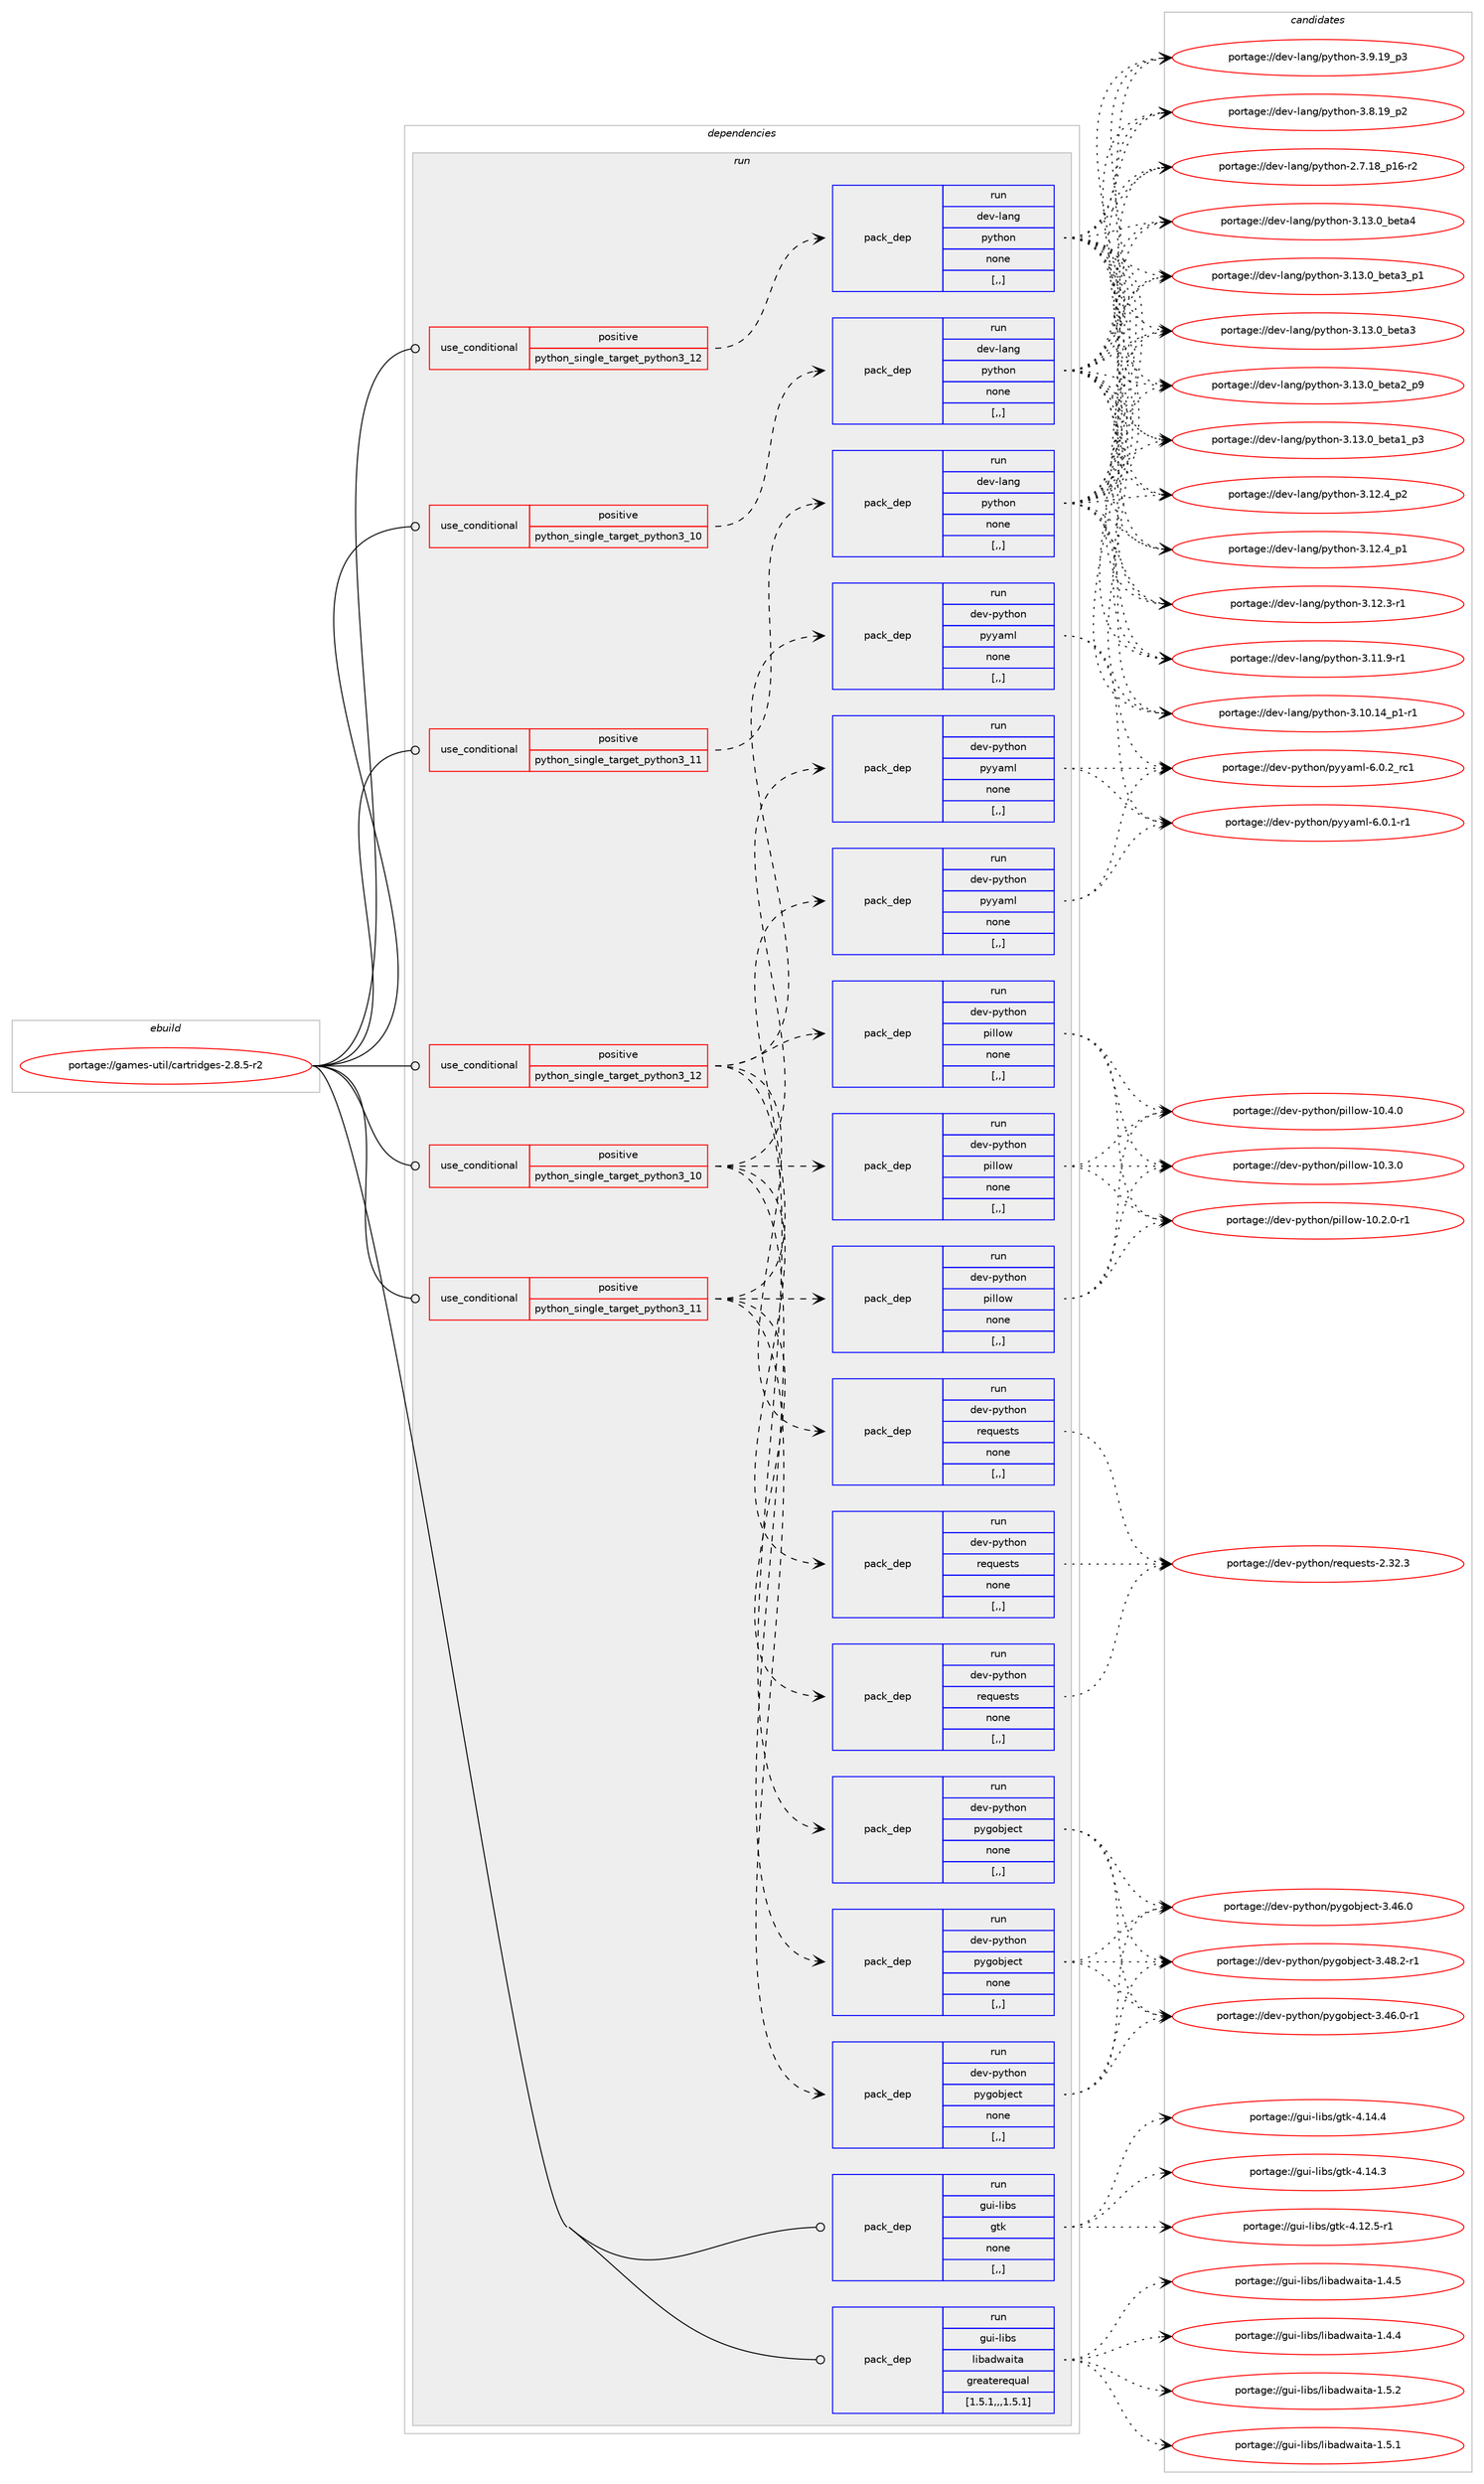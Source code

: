 digraph prolog {

# *************
# Graph options
# *************

newrank=true;
concentrate=true;
compound=true;
graph [rankdir=LR,fontname=Helvetica,fontsize=10,ranksep=1.5];#, ranksep=2.5, nodesep=0.2];
edge  [arrowhead=vee];
node  [fontname=Helvetica,fontsize=10];

# **********
# The ebuild
# **********

subgraph cluster_leftcol {
color=gray;
label=<<i>ebuild</i>>;
id [label="portage://games-util/cartridges-2.8.5-r2", color=red, width=4, href="../games-util/cartridges-2.8.5-r2.svg"];
}

# ****************
# The dependencies
# ****************

subgraph cluster_midcol {
color=gray;
label=<<i>dependencies</i>>;
subgraph cluster_compile {
fillcolor="#eeeeee";
style=filled;
label=<<i>compile</i>>;
}
subgraph cluster_compileandrun {
fillcolor="#eeeeee";
style=filled;
label=<<i>compile and run</i>>;
}
subgraph cluster_run {
fillcolor="#eeeeee";
style=filled;
label=<<i>run</i>>;
subgraph cond64899 {
dependency235178 [label=<<TABLE BORDER="0" CELLBORDER="1" CELLSPACING="0" CELLPADDING="4"><TR><TD ROWSPAN="3" CELLPADDING="10">use_conditional</TD></TR><TR><TD>positive</TD></TR><TR><TD>python_single_target_python3_10</TD></TR></TABLE>>, shape=none, color=red];
subgraph pack168756 {
dependency235179 [label=<<TABLE BORDER="0" CELLBORDER="1" CELLSPACING="0" CELLPADDING="4" WIDTH="220"><TR><TD ROWSPAN="6" CELLPADDING="30">pack_dep</TD></TR><TR><TD WIDTH="110">run</TD></TR><TR><TD>dev-lang</TD></TR><TR><TD>python</TD></TR><TR><TD>none</TD></TR><TR><TD>[,,]</TD></TR></TABLE>>, shape=none, color=blue];
}
dependency235178:e -> dependency235179:w [weight=20,style="dashed",arrowhead="vee"];
}
id:e -> dependency235178:w [weight=20,style="solid",arrowhead="odot"];
subgraph cond64900 {
dependency235180 [label=<<TABLE BORDER="0" CELLBORDER="1" CELLSPACING="0" CELLPADDING="4"><TR><TD ROWSPAN="3" CELLPADDING="10">use_conditional</TD></TR><TR><TD>positive</TD></TR><TR><TD>python_single_target_python3_10</TD></TR></TABLE>>, shape=none, color=red];
subgraph pack168757 {
dependency235181 [label=<<TABLE BORDER="0" CELLBORDER="1" CELLSPACING="0" CELLPADDING="4" WIDTH="220"><TR><TD ROWSPAN="6" CELLPADDING="30">pack_dep</TD></TR><TR><TD WIDTH="110">run</TD></TR><TR><TD>dev-python</TD></TR><TR><TD>pillow</TD></TR><TR><TD>none</TD></TR><TR><TD>[,,]</TD></TR></TABLE>>, shape=none, color=blue];
}
dependency235180:e -> dependency235181:w [weight=20,style="dashed",arrowhead="vee"];
subgraph pack168758 {
dependency235182 [label=<<TABLE BORDER="0" CELLBORDER="1" CELLSPACING="0" CELLPADDING="4" WIDTH="220"><TR><TD ROWSPAN="6" CELLPADDING="30">pack_dep</TD></TR><TR><TD WIDTH="110">run</TD></TR><TR><TD>dev-python</TD></TR><TR><TD>pygobject</TD></TR><TR><TD>none</TD></TR><TR><TD>[,,]</TD></TR></TABLE>>, shape=none, color=blue];
}
dependency235180:e -> dependency235182:w [weight=20,style="dashed",arrowhead="vee"];
subgraph pack168759 {
dependency235183 [label=<<TABLE BORDER="0" CELLBORDER="1" CELLSPACING="0" CELLPADDING="4" WIDTH="220"><TR><TD ROWSPAN="6" CELLPADDING="30">pack_dep</TD></TR><TR><TD WIDTH="110">run</TD></TR><TR><TD>dev-python</TD></TR><TR><TD>pyyaml</TD></TR><TR><TD>none</TD></TR><TR><TD>[,,]</TD></TR></TABLE>>, shape=none, color=blue];
}
dependency235180:e -> dependency235183:w [weight=20,style="dashed",arrowhead="vee"];
subgraph pack168760 {
dependency235184 [label=<<TABLE BORDER="0" CELLBORDER="1" CELLSPACING="0" CELLPADDING="4" WIDTH="220"><TR><TD ROWSPAN="6" CELLPADDING="30">pack_dep</TD></TR><TR><TD WIDTH="110">run</TD></TR><TR><TD>dev-python</TD></TR><TR><TD>requests</TD></TR><TR><TD>none</TD></TR><TR><TD>[,,]</TD></TR></TABLE>>, shape=none, color=blue];
}
dependency235180:e -> dependency235184:w [weight=20,style="dashed",arrowhead="vee"];
}
id:e -> dependency235180:w [weight=20,style="solid",arrowhead="odot"];
subgraph cond64901 {
dependency235185 [label=<<TABLE BORDER="0" CELLBORDER="1" CELLSPACING="0" CELLPADDING="4"><TR><TD ROWSPAN="3" CELLPADDING="10">use_conditional</TD></TR><TR><TD>positive</TD></TR><TR><TD>python_single_target_python3_11</TD></TR></TABLE>>, shape=none, color=red];
subgraph pack168761 {
dependency235186 [label=<<TABLE BORDER="0" CELLBORDER="1" CELLSPACING="0" CELLPADDING="4" WIDTH="220"><TR><TD ROWSPAN="6" CELLPADDING="30">pack_dep</TD></TR><TR><TD WIDTH="110">run</TD></TR><TR><TD>dev-lang</TD></TR><TR><TD>python</TD></TR><TR><TD>none</TD></TR><TR><TD>[,,]</TD></TR></TABLE>>, shape=none, color=blue];
}
dependency235185:e -> dependency235186:w [weight=20,style="dashed",arrowhead="vee"];
}
id:e -> dependency235185:w [weight=20,style="solid",arrowhead="odot"];
subgraph cond64902 {
dependency235187 [label=<<TABLE BORDER="0" CELLBORDER="1" CELLSPACING="0" CELLPADDING="4"><TR><TD ROWSPAN="3" CELLPADDING="10">use_conditional</TD></TR><TR><TD>positive</TD></TR><TR><TD>python_single_target_python3_11</TD></TR></TABLE>>, shape=none, color=red];
subgraph pack168762 {
dependency235188 [label=<<TABLE BORDER="0" CELLBORDER="1" CELLSPACING="0" CELLPADDING="4" WIDTH="220"><TR><TD ROWSPAN="6" CELLPADDING="30">pack_dep</TD></TR><TR><TD WIDTH="110">run</TD></TR><TR><TD>dev-python</TD></TR><TR><TD>pillow</TD></TR><TR><TD>none</TD></TR><TR><TD>[,,]</TD></TR></TABLE>>, shape=none, color=blue];
}
dependency235187:e -> dependency235188:w [weight=20,style="dashed",arrowhead="vee"];
subgraph pack168763 {
dependency235189 [label=<<TABLE BORDER="0" CELLBORDER="1" CELLSPACING="0" CELLPADDING="4" WIDTH="220"><TR><TD ROWSPAN="6" CELLPADDING="30">pack_dep</TD></TR><TR><TD WIDTH="110">run</TD></TR><TR><TD>dev-python</TD></TR><TR><TD>pygobject</TD></TR><TR><TD>none</TD></TR><TR><TD>[,,]</TD></TR></TABLE>>, shape=none, color=blue];
}
dependency235187:e -> dependency235189:w [weight=20,style="dashed",arrowhead="vee"];
subgraph pack168764 {
dependency235190 [label=<<TABLE BORDER="0" CELLBORDER="1" CELLSPACING="0" CELLPADDING="4" WIDTH="220"><TR><TD ROWSPAN="6" CELLPADDING="30">pack_dep</TD></TR><TR><TD WIDTH="110">run</TD></TR><TR><TD>dev-python</TD></TR><TR><TD>pyyaml</TD></TR><TR><TD>none</TD></TR><TR><TD>[,,]</TD></TR></TABLE>>, shape=none, color=blue];
}
dependency235187:e -> dependency235190:w [weight=20,style="dashed",arrowhead="vee"];
subgraph pack168765 {
dependency235191 [label=<<TABLE BORDER="0" CELLBORDER="1" CELLSPACING="0" CELLPADDING="4" WIDTH="220"><TR><TD ROWSPAN="6" CELLPADDING="30">pack_dep</TD></TR><TR><TD WIDTH="110">run</TD></TR><TR><TD>dev-python</TD></TR><TR><TD>requests</TD></TR><TR><TD>none</TD></TR><TR><TD>[,,]</TD></TR></TABLE>>, shape=none, color=blue];
}
dependency235187:e -> dependency235191:w [weight=20,style="dashed",arrowhead="vee"];
}
id:e -> dependency235187:w [weight=20,style="solid",arrowhead="odot"];
subgraph cond64903 {
dependency235192 [label=<<TABLE BORDER="0" CELLBORDER="1" CELLSPACING="0" CELLPADDING="4"><TR><TD ROWSPAN="3" CELLPADDING="10">use_conditional</TD></TR><TR><TD>positive</TD></TR><TR><TD>python_single_target_python3_12</TD></TR></TABLE>>, shape=none, color=red];
subgraph pack168766 {
dependency235193 [label=<<TABLE BORDER="0" CELLBORDER="1" CELLSPACING="0" CELLPADDING="4" WIDTH="220"><TR><TD ROWSPAN="6" CELLPADDING="30">pack_dep</TD></TR><TR><TD WIDTH="110">run</TD></TR><TR><TD>dev-lang</TD></TR><TR><TD>python</TD></TR><TR><TD>none</TD></TR><TR><TD>[,,]</TD></TR></TABLE>>, shape=none, color=blue];
}
dependency235192:e -> dependency235193:w [weight=20,style="dashed",arrowhead="vee"];
}
id:e -> dependency235192:w [weight=20,style="solid",arrowhead="odot"];
subgraph cond64904 {
dependency235194 [label=<<TABLE BORDER="0" CELLBORDER="1" CELLSPACING="0" CELLPADDING="4"><TR><TD ROWSPAN="3" CELLPADDING="10">use_conditional</TD></TR><TR><TD>positive</TD></TR><TR><TD>python_single_target_python3_12</TD></TR></TABLE>>, shape=none, color=red];
subgraph pack168767 {
dependency235195 [label=<<TABLE BORDER="0" CELLBORDER="1" CELLSPACING="0" CELLPADDING="4" WIDTH="220"><TR><TD ROWSPAN="6" CELLPADDING="30">pack_dep</TD></TR><TR><TD WIDTH="110">run</TD></TR><TR><TD>dev-python</TD></TR><TR><TD>pillow</TD></TR><TR><TD>none</TD></TR><TR><TD>[,,]</TD></TR></TABLE>>, shape=none, color=blue];
}
dependency235194:e -> dependency235195:w [weight=20,style="dashed",arrowhead="vee"];
subgraph pack168768 {
dependency235196 [label=<<TABLE BORDER="0" CELLBORDER="1" CELLSPACING="0" CELLPADDING="4" WIDTH="220"><TR><TD ROWSPAN="6" CELLPADDING="30">pack_dep</TD></TR><TR><TD WIDTH="110">run</TD></TR><TR><TD>dev-python</TD></TR><TR><TD>pygobject</TD></TR><TR><TD>none</TD></TR><TR><TD>[,,]</TD></TR></TABLE>>, shape=none, color=blue];
}
dependency235194:e -> dependency235196:w [weight=20,style="dashed",arrowhead="vee"];
subgraph pack168769 {
dependency235197 [label=<<TABLE BORDER="0" CELLBORDER="1" CELLSPACING="0" CELLPADDING="4" WIDTH="220"><TR><TD ROWSPAN="6" CELLPADDING="30">pack_dep</TD></TR><TR><TD WIDTH="110">run</TD></TR><TR><TD>dev-python</TD></TR><TR><TD>pyyaml</TD></TR><TR><TD>none</TD></TR><TR><TD>[,,]</TD></TR></TABLE>>, shape=none, color=blue];
}
dependency235194:e -> dependency235197:w [weight=20,style="dashed",arrowhead="vee"];
subgraph pack168770 {
dependency235198 [label=<<TABLE BORDER="0" CELLBORDER="1" CELLSPACING="0" CELLPADDING="4" WIDTH="220"><TR><TD ROWSPAN="6" CELLPADDING="30">pack_dep</TD></TR><TR><TD WIDTH="110">run</TD></TR><TR><TD>dev-python</TD></TR><TR><TD>requests</TD></TR><TR><TD>none</TD></TR><TR><TD>[,,]</TD></TR></TABLE>>, shape=none, color=blue];
}
dependency235194:e -> dependency235198:w [weight=20,style="dashed",arrowhead="vee"];
}
id:e -> dependency235194:w [weight=20,style="solid",arrowhead="odot"];
subgraph pack168771 {
dependency235199 [label=<<TABLE BORDER="0" CELLBORDER="1" CELLSPACING="0" CELLPADDING="4" WIDTH="220"><TR><TD ROWSPAN="6" CELLPADDING="30">pack_dep</TD></TR><TR><TD WIDTH="110">run</TD></TR><TR><TD>gui-libs</TD></TR><TR><TD>gtk</TD></TR><TR><TD>none</TD></TR><TR><TD>[,,]</TD></TR></TABLE>>, shape=none, color=blue];
}
id:e -> dependency235199:w [weight=20,style="solid",arrowhead="odot"];
subgraph pack168772 {
dependency235200 [label=<<TABLE BORDER="0" CELLBORDER="1" CELLSPACING="0" CELLPADDING="4" WIDTH="220"><TR><TD ROWSPAN="6" CELLPADDING="30">pack_dep</TD></TR><TR><TD WIDTH="110">run</TD></TR><TR><TD>gui-libs</TD></TR><TR><TD>libadwaita</TD></TR><TR><TD>greaterequal</TD></TR><TR><TD>[1.5.1,,,1.5.1]</TD></TR></TABLE>>, shape=none, color=blue];
}
id:e -> dependency235200:w [weight=20,style="solid",arrowhead="odot"];
}
}

# **************
# The candidates
# **************

subgraph cluster_choices {
rank=same;
color=gray;
label=<<i>candidates</i>>;

subgraph choice168756 {
color=black;
nodesep=1;
choice1001011184510897110103471121211161041111104551464951464895981011169752 [label="portage://dev-lang/python-3.13.0_beta4", color=red, width=4,href="../dev-lang/python-3.13.0_beta4.svg"];
choice10010111845108971101034711212111610411111045514649514648959810111697519511249 [label="portage://dev-lang/python-3.13.0_beta3_p1", color=red, width=4,href="../dev-lang/python-3.13.0_beta3_p1.svg"];
choice1001011184510897110103471121211161041111104551464951464895981011169751 [label="portage://dev-lang/python-3.13.0_beta3", color=red, width=4,href="../dev-lang/python-3.13.0_beta3.svg"];
choice10010111845108971101034711212111610411111045514649514648959810111697509511257 [label="portage://dev-lang/python-3.13.0_beta2_p9", color=red, width=4,href="../dev-lang/python-3.13.0_beta2_p9.svg"];
choice10010111845108971101034711212111610411111045514649514648959810111697499511251 [label="portage://dev-lang/python-3.13.0_beta1_p3", color=red, width=4,href="../dev-lang/python-3.13.0_beta1_p3.svg"];
choice100101118451089711010347112121116104111110455146495046529511250 [label="portage://dev-lang/python-3.12.4_p2", color=red, width=4,href="../dev-lang/python-3.12.4_p2.svg"];
choice100101118451089711010347112121116104111110455146495046529511249 [label="portage://dev-lang/python-3.12.4_p1", color=red, width=4,href="../dev-lang/python-3.12.4_p1.svg"];
choice100101118451089711010347112121116104111110455146495046514511449 [label="portage://dev-lang/python-3.12.3-r1", color=red, width=4,href="../dev-lang/python-3.12.3-r1.svg"];
choice100101118451089711010347112121116104111110455146494946574511449 [label="portage://dev-lang/python-3.11.9-r1", color=red, width=4,href="../dev-lang/python-3.11.9-r1.svg"];
choice100101118451089711010347112121116104111110455146494846495295112494511449 [label="portage://dev-lang/python-3.10.14_p1-r1", color=red, width=4,href="../dev-lang/python-3.10.14_p1-r1.svg"];
choice100101118451089711010347112121116104111110455146574649579511251 [label="portage://dev-lang/python-3.9.19_p3", color=red, width=4,href="../dev-lang/python-3.9.19_p3.svg"];
choice100101118451089711010347112121116104111110455146564649579511250 [label="portage://dev-lang/python-3.8.19_p2", color=red, width=4,href="../dev-lang/python-3.8.19_p2.svg"];
choice100101118451089711010347112121116104111110455046554649569511249544511450 [label="portage://dev-lang/python-2.7.18_p16-r2", color=red, width=4,href="../dev-lang/python-2.7.18_p16-r2.svg"];
dependency235179:e -> choice1001011184510897110103471121211161041111104551464951464895981011169752:w [style=dotted,weight="100"];
dependency235179:e -> choice10010111845108971101034711212111610411111045514649514648959810111697519511249:w [style=dotted,weight="100"];
dependency235179:e -> choice1001011184510897110103471121211161041111104551464951464895981011169751:w [style=dotted,weight="100"];
dependency235179:e -> choice10010111845108971101034711212111610411111045514649514648959810111697509511257:w [style=dotted,weight="100"];
dependency235179:e -> choice10010111845108971101034711212111610411111045514649514648959810111697499511251:w [style=dotted,weight="100"];
dependency235179:e -> choice100101118451089711010347112121116104111110455146495046529511250:w [style=dotted,weight="100"];
dependency235179:e -> choice100101118451089711010347112121116104111110455146495046529511249:w [style=dotted,weight="100"];
dependency235179:e -> choice100101118451089711010347112121116104111110455146495046514511449:w [style=dotted,weight="100"];
dependency235179:e -> choice100101118451089711010347112121116104111110455146494946574511449:w [style=dotted,weight="100"];
dependency235179:e -> choice100101118451089711010347112121116104111110455146494846495295112494511449:w [style=dotted,weight="100"];
dependency235179:e -> choice100101118451089711010347112121116104111110455146574649579511251:w [style=dotted,weight="100"];
dependency235179:e -> choice100101118451089711010347112121116104111110455146564649579511250:w [style=dotted,weight="100"];
dependency235179:e -> choice100101118451089711010347112121116104111110455046554649569511249544511450:w [style=dotted,weight="100"];
}
subgraph choice168757 {
color=black;
nodesep=1;
choice100101118451121211161041111104711210510810811111945494846524648 [label="portage://dev-python/pillow-10.4.0", color=red, width=4,href="../dev-python/pillow-10.4.0.svg"];
choice100101118451121211161041111104711210510810811111945494846514648 [label="portage://dev-python/pillow-10.3.0", color=red, width=4,href="../dev-python/pillow-10.3.0.svg"];
choice1001011184511212111610411111047112105108108111119454948465046484511449 [label="portage://dev-python/pillow-10.2.0-r1", color=red, width=4,href="../dev-python/pillow-10.2.0-r1.svg"];
dependency235181:e -> choice100101118451121211161041111104711210510810811111945494846524648:w [style=dotted,weight="100"];
dependency235181:e -> choice100101118451121211161041111104711210510810811111945494846514648:w [style=dotted,weight="100"];
dependency235181:e -> choice1001011184511212111610411111047112105108108111119454948465046484511449:w [style=dotted,weight="100"];
}
subgraph choice168758 {
color=black;
nodesep=1;
choice10010111845112121116104111110471121211031119810610199116455146525646504511449 [label="portage://dev-python/pygobject-3.48.2-r1", color=red, width=4,href="../dev-python/pygobject-3.48.2-r1.svg"];
choice10010111845112121116104111110471121211031119810610199116455146525446484511449 [label="portage://dev-python/pygobject-3.46.0-r1", color=red, width=4,href="../dev-python/pygobject-3.46.0-r1.svg"];
choice1001011184511212111610411111047112121103111981061019911645514652544648 [label="portage://dev-python/pygobject-3.46.0", color=red, width=4,href="../dev-python/pygobject-3.46.0.svg"];
dependency235182:e -> choice10010111845112121116104111110471121211031119810610199116455146525646504511449:w [style=dotted,weight="100"];
dependency235182:e -> choice10010111845112121116104111110471121211031119810610199116455146525446484511449:w [style=dotted,weight="100"];
dependency235182:e -> choice1001011184511212111610411111047112121103111981061019911645514652544648:w [style=dotted,weight="100"];
}
subgraph choice168759 {
color=black;
nodesep=1;
choice100101118451121211161041111104711212112197109108455446484650951149949 [label="portage://dev-python/pyyaml-6.0.2_rc1", color=red, width=4,href="../dev-python/pyyaml-6.0.2_rc1.svg"];
choice1001011184511212111610411111047112121121971091084554464846494511449 [label="portage://dev-python/pyyaml-6.0.1-r1", color=red, width=4,href="../dev-python/pyyaml-6.0.1-r1.svg"];
dependency235183:e -> choice100101118451121211161041111104711212112197109108455446484650951149949:w [style=dotted,weight="100"];
dependency235183:e -> choice1001011184511212111610411111047112121121971091084554464846494511449:w [style=dotted,weight="100"];
}
subgraph choice168760 {
color=black;
nodesep=1;
choice100101118451121211161041111104711410111311710111511611545504651504651 [label="portage://dev-python/requests-2.32.3", color=red, width=4,href="../dev-python/requests-2.32.3.svg"];
dependency235184:e -> choice100101118451121211161041111104711410111311710111511611545504651504651:w [style=dotted,weight="100"];
}
subgraph choice168761 {
color=black;
nodesep=1;
choice1001011184510897110103471121211161041111104551464951464895981011169752 [label="portage://dev-lang/python-3.13.0_beta4", color=red, width=4,href="../dev-lang/python-3.13.0_beta4.svg"];
choice10010111845108971101034711212111610411111045514649514648959810111697519511249 [label="portage://dev-lang/python-3.13.0_beta3_p1", color=red, width=4,href="../dev-lang/python-3.13.0_beta3_p1.svg"];
choice1001011184510897110103471121211161041111104551464951464895981011169751 [label="portage://dev-lang/python-3.13.0_beta3", color=red, width=4,href="../dev-lang/python-3.13.0_beta3.svg"];
choice10010111845108971101034711212111610411111045514649514648959810111697509511257 [label="portage://dev-lang/python-3.13.0_beta2_p9", color=red, width=4,href="../dev-lang/python-3.13.0_beta2_p9.svg"];
choice10010111845108971101034711212111610411111045514649514648959810111697499511251 [label="portage://dev-lang/python-3.13.0_beta1_p3", color=red, width=4,href="../dev-lang/python-3.13.0_beta1_p3.svg"];
choice100101118451089711010347112121116104111110455146495046529511250 [label="portage://dev-lang/python-3.12.4_p2", color=red, width=4,href="../dev-lang/python-3.12.4_p2.svg"];
choice100101118451089711010347112121116104111110455146495046529511249 [label="portage://dev-lang/python-3.12.4_p1", color=red, width=4,href="../dev-lang/python-3.12.4_p1.svg"];
choice100101118451089711010347112121116104111110455146495046514511449 [label="portage://dev-lang/python-3.12.3-r1", color=red, width=4,href="../dev-lang/python-3.12.3-r1.svg"];
choice100101118451089711010347112121116104111110455146494946574511449 [label="portage://dev-lang/python-3.11.9-r1", color=red, width=4,href="../dev-lang/python-3.11.9-r1.svg"];
choice100101118451089711010347112121116104111110455146494846495295112494511449 [label="portage://dev-lang/python-3.10.14_p1-r1", color=red, width=4,href="../dev-lang/python-3.10.14_p1-r1.svg"];
choice100101118451089711010347112121116104111110455146574649579511251 [label="portage://dev-lang/python-3.9.19_p3", color=red, width=4,href="../dev-lang/python-3.9.19_p3.svg"];
choice100101118451089711010347112121116104111110455146564649579511250 [label="portage://dev-lang/python-3.8.19_p2", color=red, width=4,href="../dev-lang/python-3.8.19_p2.svg"];
choice100101118451089711010347112121116104111110455046554649569511249544511450 [label="portage://dev-lang/python-2.7.18_p16-r2", color=red, width=4,href="../dev-lang/python-2.7.18_p16-r2.svg"];
dependency235186:e -> choice1001011184510897110103471121211161041111104551464951464895981011169752:w [style=dotted,weight="100"];
dependency235186:e -> choice10010111845108971101034711212111610411111045514649514648959810111697519511249:w [style=dotted,weight="100"];
dependency235186:e -> choice1001011184510897110103471121211161041111104551464951464895981011169751:w [style=dotted,weight="100"];
dependency235186:e -> choice10010111845108971101034711212111610411111045514649514648959810111697509511257:w [style=dotted,weight="100"];
dependency235186:e -> choice10010111845108971101034711212111610411111045514649514648959810111697499511251:w [style=dotted,weight="100"];
dependency235186:e -> choice100101118451089711010347112121116104111110455146495046529511250:w [style=dotted,weight="100"];
dependency235186:e -> choice100101118451089711010347112121116104111110455146495046529511249:w [style=dotted,weight="100"];
dependency235186:e -> choice100101118451089711010347112121116104111110455146495046514511449:w [style=dotted,weight="100"];
dependency235186:e -> choice100101118451089711010347112121116104111110455146494946574511449:w [style=dotted,weight="100"];
dependency235186:e -> choice100101118451089711010347112121116104111110455146494846495295112494511449:w [style=dotted,weight="100"];
dependency235186:e -> choice100101118451089711010347112121116104111110455146574649579511251:w [style=dotted,weight="100"];
dependency235186:e -> choice100101118451089711010347112121116104111110455146564649579511250:w [style=dotted,weight="100"];
dependency235186:e -> choice100101118451089711010347112121116104111110455046554649569511249544511450:w [style=dotted,weight="100"];
}
subgraph choice168762 {
color=black;
nodesep=1;
choice100101118451121211161041111104711210510810811111945494846524648 [label="portage://dev-python/pillow-10.4.0", color=red, width=4,href="../dev-python/pillow-10.4.0.svg"];
choice100101118451121211161041111104711210510810811111945494846514648 [label="portage://dev-python/pillow-10.3.0", color=red, width=4,href="../dev-python/pillow-10.3.0.svg"];
choice1001011184511212111610411111047112105108108111119454948465046484511449 [label="portage://dev-python/pillow-10.2.0-r1", color=red, width=4,href="../dev-python/pillow-10.2.0-r1.svg"];
dependency235188:e -> choice100101118451121211161041111104711210510810811111945494846524648:w [style=dotted,weight="100"];
dependency235188:e -> choice100101118451121211161041111104711210510810811111945494846514648:w [style=dotted,weight="100"];
dependency235188:e -> choice1001011184511212111610411111047112105108108111119454948465046484511449:w [style=dotted,weight="100"];
}
subgraph choice168763 {
color=black;
nodesep=1;
choice10010111845112121116104111110471121211031119810610199116455146525646504511449 [label="portage://dev-python/pygobject-3.48.2-r1", color=red, width=4,href="../dev-python/pygobject-3.48.2-r1.svg"];
choice10010111845112121116104111110471121211031119810610199116455146525446484511449 [label="portage://dev-python/pygobject-3.46.0-r1", color=red, width=4,href="../dev-python/pygobject-3.46.0-r1.svg"];
choice1001011184511212111610411111047112121103111981061019911645514652544648 [label="portage://dev-python/pygobject-3.46.0", color=red, width=4,href="../dev-python/pygobject-3.46.0.svg"];
dependency235189:e -> choice10010111845112121116104111110471121211031119810610199116455146525646504511449:w [style=dotted,weight="100"];
dependency235189:e -> choice10010111845112121116104111110471121211031119810610199116455146525446484511449:w [style=dotted,weight="100"];
dependency235189:e -> choice1001011184511212111610411111047112121103111981061019911645514652544648:w [style=dotted,weight="100"];
}
subgraph choice168764 {
color=black;
nodesep=1;
choice100101118451121211161041111104711212112197109108455446484650951149949 [label="portage://dev-python/pyyaml-6.0.2_rc1", color=red, width=4,href="../dev-python/pyyaml-6.0.2_rc1.svg"];
choice1001011184511212111610411111047112121121971091084554464846494511449 [label="portage://dev-python/pyyaml-6.0.1-r1", color=red, width=4,href="../dev-python/pyyaml-6.0.1-r1.svg"];
dependency235190:e -> choice100101118451121211161041111104711212112197109108455446484650951149949:w [style=dotted,weight="100"];
dependency235190:e -> choice1001011184511212111610411111047112121121971091084554464846494511449:w [style=dotted,weight="100"];
}
subgraph choice168765 {
color=black;
nodesep=1;
choice100101118451121211161041111104711410111311710111511611545504651504651 [label="portage://dev-python/requests-2.32.3", color=red, width=4,href="../dev-python/requests-2.32.3.svg"];
dependency235191:e -> choice100101118451121211161041111104711410111311710111511611545504651504651:w [style=dotted,weight="100"];
}
subgraph choice168766 {
color=black;
nodesep=1;
choice1001011184510897110103471121211161041111104551464951464895981011169752 [label="portage://dev-lang/python-3.13.0_beta4", color=red, width=4,href="../dev-lang/python-3.13.0_beta4.svg"];
choice10010111845108971101034711212111610411111045514649514648959810111697519511249 [label="portage://dev-lang/python-3.13.0_beta3_p1", color=red, width=4,href="../dev-lang/python-3.13.0_beta3_p1.svg"];
choice1001011184510897110103471121211161041111104551464951464895981011169751 [label="portage://dev-lang/python-3.13.0_beta3", color=red, width=4,href="../dev-lang/python-3.13.0_beta3.svg"];
choice10010111845108971101034711212111610411111045514649514648959810111697509511257 [label="portage://dev-lang/python-3.13.0_beta2_p9", color=red, width=4,href="../dev-lang/python-3.13.0_beta2_p9.svg"];
choice10010111845108971101034711212111610411111045514649514648959810111697499511251 [label="portage://dev-lang/python-3.13.0_beta1_p3", color=red, width=4,href="../dev-lang/python-3.13.0_beta1_p3.svg"];
choice100101118451089711010347112121116104111110455146495046529511250 [label="portage://dev-lang/python-3.12.4_p2", color=red, width=4,href="../dev-lang/python-3.12.4_p2.svg"];
choice100101118451089711010347112121116104111110455146495046529511249 [label="portage://dev-lang/python-3.12.4_p1", color=red, width=4,href="../dev-lang/python-3.12.4_p1.svg"];
choice100101118451089711010347112121116104111110455146495046514511449 [label="portage://dev-lang/python-3.12.3-r1", color=red, width=4,href="../dev-lang/python-3.12.3-r1.svg"];
choice100101118451089711010347112121116104111110455146494946574511449 [label="portage://dev-lang/python-3.11.9-r1", color=red, width=4,href="../dev-lang/python-3.11.9-r1.svg"];
choice100101118451089711010347112121116104111110455146494846495295112494511449 [label="portage://dev-lang/python-3.10.14_p1-r1", color=red, width=4,href="../dev-lang/python-3.10.14_p1-r1.svg"];
choice100101118451089711010347112121116104111110455146574649579511251 [label="portage://dev-lang/python-3.9.19_p3", color=red, width=4,href="../dev-lang/python-3.9.19_p3.svg"];
choice100101118451089711010347112121116104111110455146564649579511250 [label="portage://dev-lang/python-3.8.19_p2", color=red, width=4,href="../dev-lang/python-3.8.19_p2.svg"];
choice100101118451089711010347112121116104111110455046554649569511249544511450 [label="portage://dev-lang/python-2.7.18_p16-r2", color=red, width=4,href="../dev-lang/python-2.7.18_p16-r2.svg"];
dependency235193:e -> choice1001011184510897110103471121211161041111104551464951464895981011169752:w [style=dotted,weight="100"];
dependency235193:e -> choice10010111845108971101034711212111610411111045514649514648959810111697519511249:w [style=dotted,weight="100"];
dependency235193:e -> choice1001011184510897110103471121211161041111104551464951464895981011169751:w [style=dotted,weight="100"];
dependency235193:e -> choice10010111845108971101034711212111610411111045514649514648959810111697509511257:w [style=dotted,weight="100"];
dependency235193:e -> choice10010111845108971101034711212111610411111045514649514648959810111697499511251:w [style=dotted,weight="100"];
dependency235193:e -> choice100101118451089711010347112121116104111110455146495046529511250:w [style=dotted,weight="100"];
dependency235193:e -> choice100101118451089711010347112121116104111110455146495046529511249:w [style=dotted,weight="100"];
dependency235193:e -> choice100101118451089711010347112121116104111110455146495046514511449:w [style=dotted,weight="100"];
dependency235193:e -> choice100101118451089711010347112121116104111110455146494946574511449:w [style=dotted,weight="100"];
dependency235193:e -> choice100101118451089711010347112121116104111110455146494846495295112494511449:w [style=dotted,weight="100"];
dependency235193:e -> choice100101118451089711010347112121116104111110455146574649579511251:w [style=dotted,weight="100"];
dependency235193:e -> choice100101118451089711010347112121116104111110455146564649579511250:w [style=dotted,weight="100"];
dependency235193:e -> choice100101118451089711010347112121116104111110455046554649569511249544511450:w [style=dotted,weight="100"];
}
subgraph choice168767 {
color=black;
nodesep=1;
choice100101118451121211161041111104711210510810811111945494846524648 [label="portage://dev-python/pillow-10.4.0", color=red, width=4,href="../dev-python/pillow-10.4.0.svg"];
choice100101118451121211161041111104711210510810811111945494846514648 [label="portage://dev-python/pillow-10.3.0", color=red, width=4,href="../dev-python/pillow-10.3.0.svg"];
choice1001011184511212111610411111047112105108108111119454948465046484511449 [label="portage://dev-python/pillow-10.2.0-r1", color=red, width=4,href="../dev-python/pillow-10.2.0-r1.svg"];
dependency235195:e -> choice100101118451121211161041111104711210510810811111945494846524648:w [style=dotted,weight="100"];
dependency235195:e -> choice100101118451121211161041111104711210510810811111945494846514648:w [style=dotted,weight="100"];
dependency235195:e -> choice1001011184511212111610411111047112105108108111119454948465046484511449:w [style=dotted,weight="100"];
}
subgraph choice168768 {
color=black;
nodesep=1;
choice10010111845112121116104111110471121211031119810610199116455146525646504511449 [label="portage://dev-python/pygobject-3.48.2-r1", color=red, width=4,href="../dev-python/pygobject-3.48.2-r1.svg"];
choice10010111845112121116104111110471121211031119810610199116455146525446484511449 [label="portage://dev-python/pygobject-3.46.0-r1", color=red, width=4,href="../dev-python/pygobject-3.46.0-r1.svg"];
choice1001011184511212111610411111047112121103111981061019911645514652544648 [label="portage://dev-python/pygobject-3.46.0", color=red, width=4,href="../dev-python/pygobject-3.46.0.svg"];
dependency235196:e -> choice10010111845112121116104111110471121211031119810610199116455146525646504511449:w [style=dotted,weight="100"];
dependency235196:e -> choice10010111845112121116104111110471121211031119810610199116455146525446484511449:w [style=dotted,weight="100"];
dependency235196:e -> choice1001011184511212111610411111047112121103111981061019911645514652544648:w [style=dotted,weight="100"];
}
subgraph choice168769 {
color=black;
nodesep=1;
choice100101118451121211161041111104711212112197109108455446484650951149949 [label="portage://dev-python/pyyaml-6.0.2_rc1", color=red, width=4,href="../dev-python/pyyaml-6.0.2_rc1.svg"];
choice1001011184511212111610411111047112121121971091084554464846494511449 [label="portage://dev-python/pyyaml-6.0.1-r1", color=red, width=4,href="../dev-python/pyyaml-6.0.1-r1.svg"];
dependency235197:e -> choice100101118451121211161041111104711212112197109108455446484650951149949:w [style=dotted,weight="100"];
dependency235197:e -> choice1001011184511212111610411111047112121121971091084554464846494511449:w [style=dotted,weight="100"];
}
subgraph choice168770 {
color=black;
nodesep=1;
choice100101118451121211161041111104711410111311710111511611545504651504651 [label="portage://dev-python/requests-2.32.3", color=red, width=4,href="../dev-python/requests-2.32.3.svg"];
dependency235198:e -> choice100101118451121211161041111104711410111311710111511611545504651504651:w [style=dotted,weight="100"];
}
subgraph choice168771 {
color=black;
nodesep=1;
choice10311710545108105981154710311610745524649524652 [label="portage://gui-libs/gtk-4.14.4", color=red, width=4,href="../gui-libs/gtk-4.14.4.svg"];
choice10311710545108105981154710311610745524649524651 [label="portage://gui-libs/gtk-4.14.3", color=red, width=4,href="../gui-libs/gtk-4.14.3.svg"];
choice103117105451081059811547103116107455246495046534511449 [label="portage://gui-libs/gtk-4.12.5-r1", color=red, width=4,href="../gui-libs/gtk-4.12.5-r1.svg"];
dependency235199:e -> choice10311710545108105981154710311610745524649524652:w [style=dotted,weight="100"];
dependency235199:e -> choice10311710545108105981154710311610745524649524651:w [style=dotted,weight="100"];
dependency235199:e -> choice103117105451081059811547103116107455246495046534511449:w [style=dotted,weight="100"];
}
subgraph choice168772 {
color=black;
nodesep=1;
choice10311710545108105981154710810598971001199710511697454946534650 [label="portage://gui-libs/libadwaita-1.5.2", color=red, width=4,href="../gui-libs/libadwaita-1.5.2.svg"];
choice10311710545108105981154710810598971001199710511697454946534649 [label="portage://gui-libs/libadwaita-1.5.1", color=red, width=4,href="../gui-libs/libadwaita-1.5.1.svg"];
choice10311710545108105981154710810598971001199710511697454946524653 [label="portage://gui-libs/libadwaita-1.4.5", color=red, width=4,href="../gui-libs/libadwaita-1.4.5.svg"];
choice10311710545108105981154710810598971001199710511697454946524652 [label="portage://gui-libs/libadwaita-1.4.4", color=red, width=4,href="../gui-libs/libadwaita-1.4.4.svg"];
dependency235200:e -> choice10311710545108105981154710810598971001199710511697454946534650:w [style=dotted,weight="100"];
dependency235200:e -> choice10311710545108105981154710810598971001199710511697454946534649:w [style=dotted,weight="100"];
dependency235200:e -> choice10311710545108105981154710810598971001199710511697454946524653:w [style=dotted,weight="100"];
dependency235200:e -> choice10311710545108105981154710810598971001199710511697454946524652:w [style=dotted,weight="100"];
}
}

}
